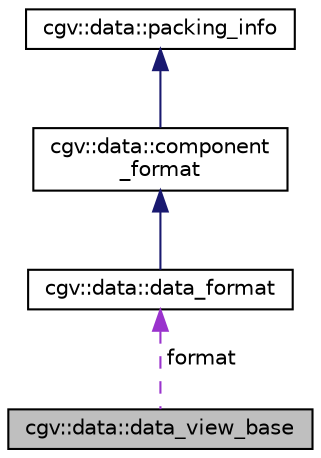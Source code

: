 digraph "cgv::data::data_view_base"
{
  bgcolor="transparent";
  edge [fontname="Helvetica",fontsize="10",labelfontname="Helvetica",labelfontsize="10"];
  node [fontname="Helvetica",fontsize="10",shape=record];
  Node1 [label="cgv::data::data_view_base",height=0.2,width=0.4,color="black", fillcolor="grey75", style="filled", fontcolor="black"];
  Node2 -> Node1 [dir="back",color="darkorchid3",fontsize="10",style="dashed",label=" format" ,fontname="Helvetica"];
  Node2 [label="cgv::data::data_format",height=0.2,width=0.4,color="black",URL="$a00064.html"];
  Node3 -> Node2 [dir="back",color="midnightblue",fontsize="10",style="solid",fontname="Helvetica"];
  Node3 [label="cgv::data::component\l_format",height=0.2,width=0.4,color="black",URL="$a00062.html"];
  Node4 -> Node3 [dir="back",color="midnightblue",fontsize="10",style="solid",fontname="Helvetica"];
  Node4 [label="cgv::data::packing_info",height=0.2,width=0.4,color="black",URL="$a00071.html"];
}
